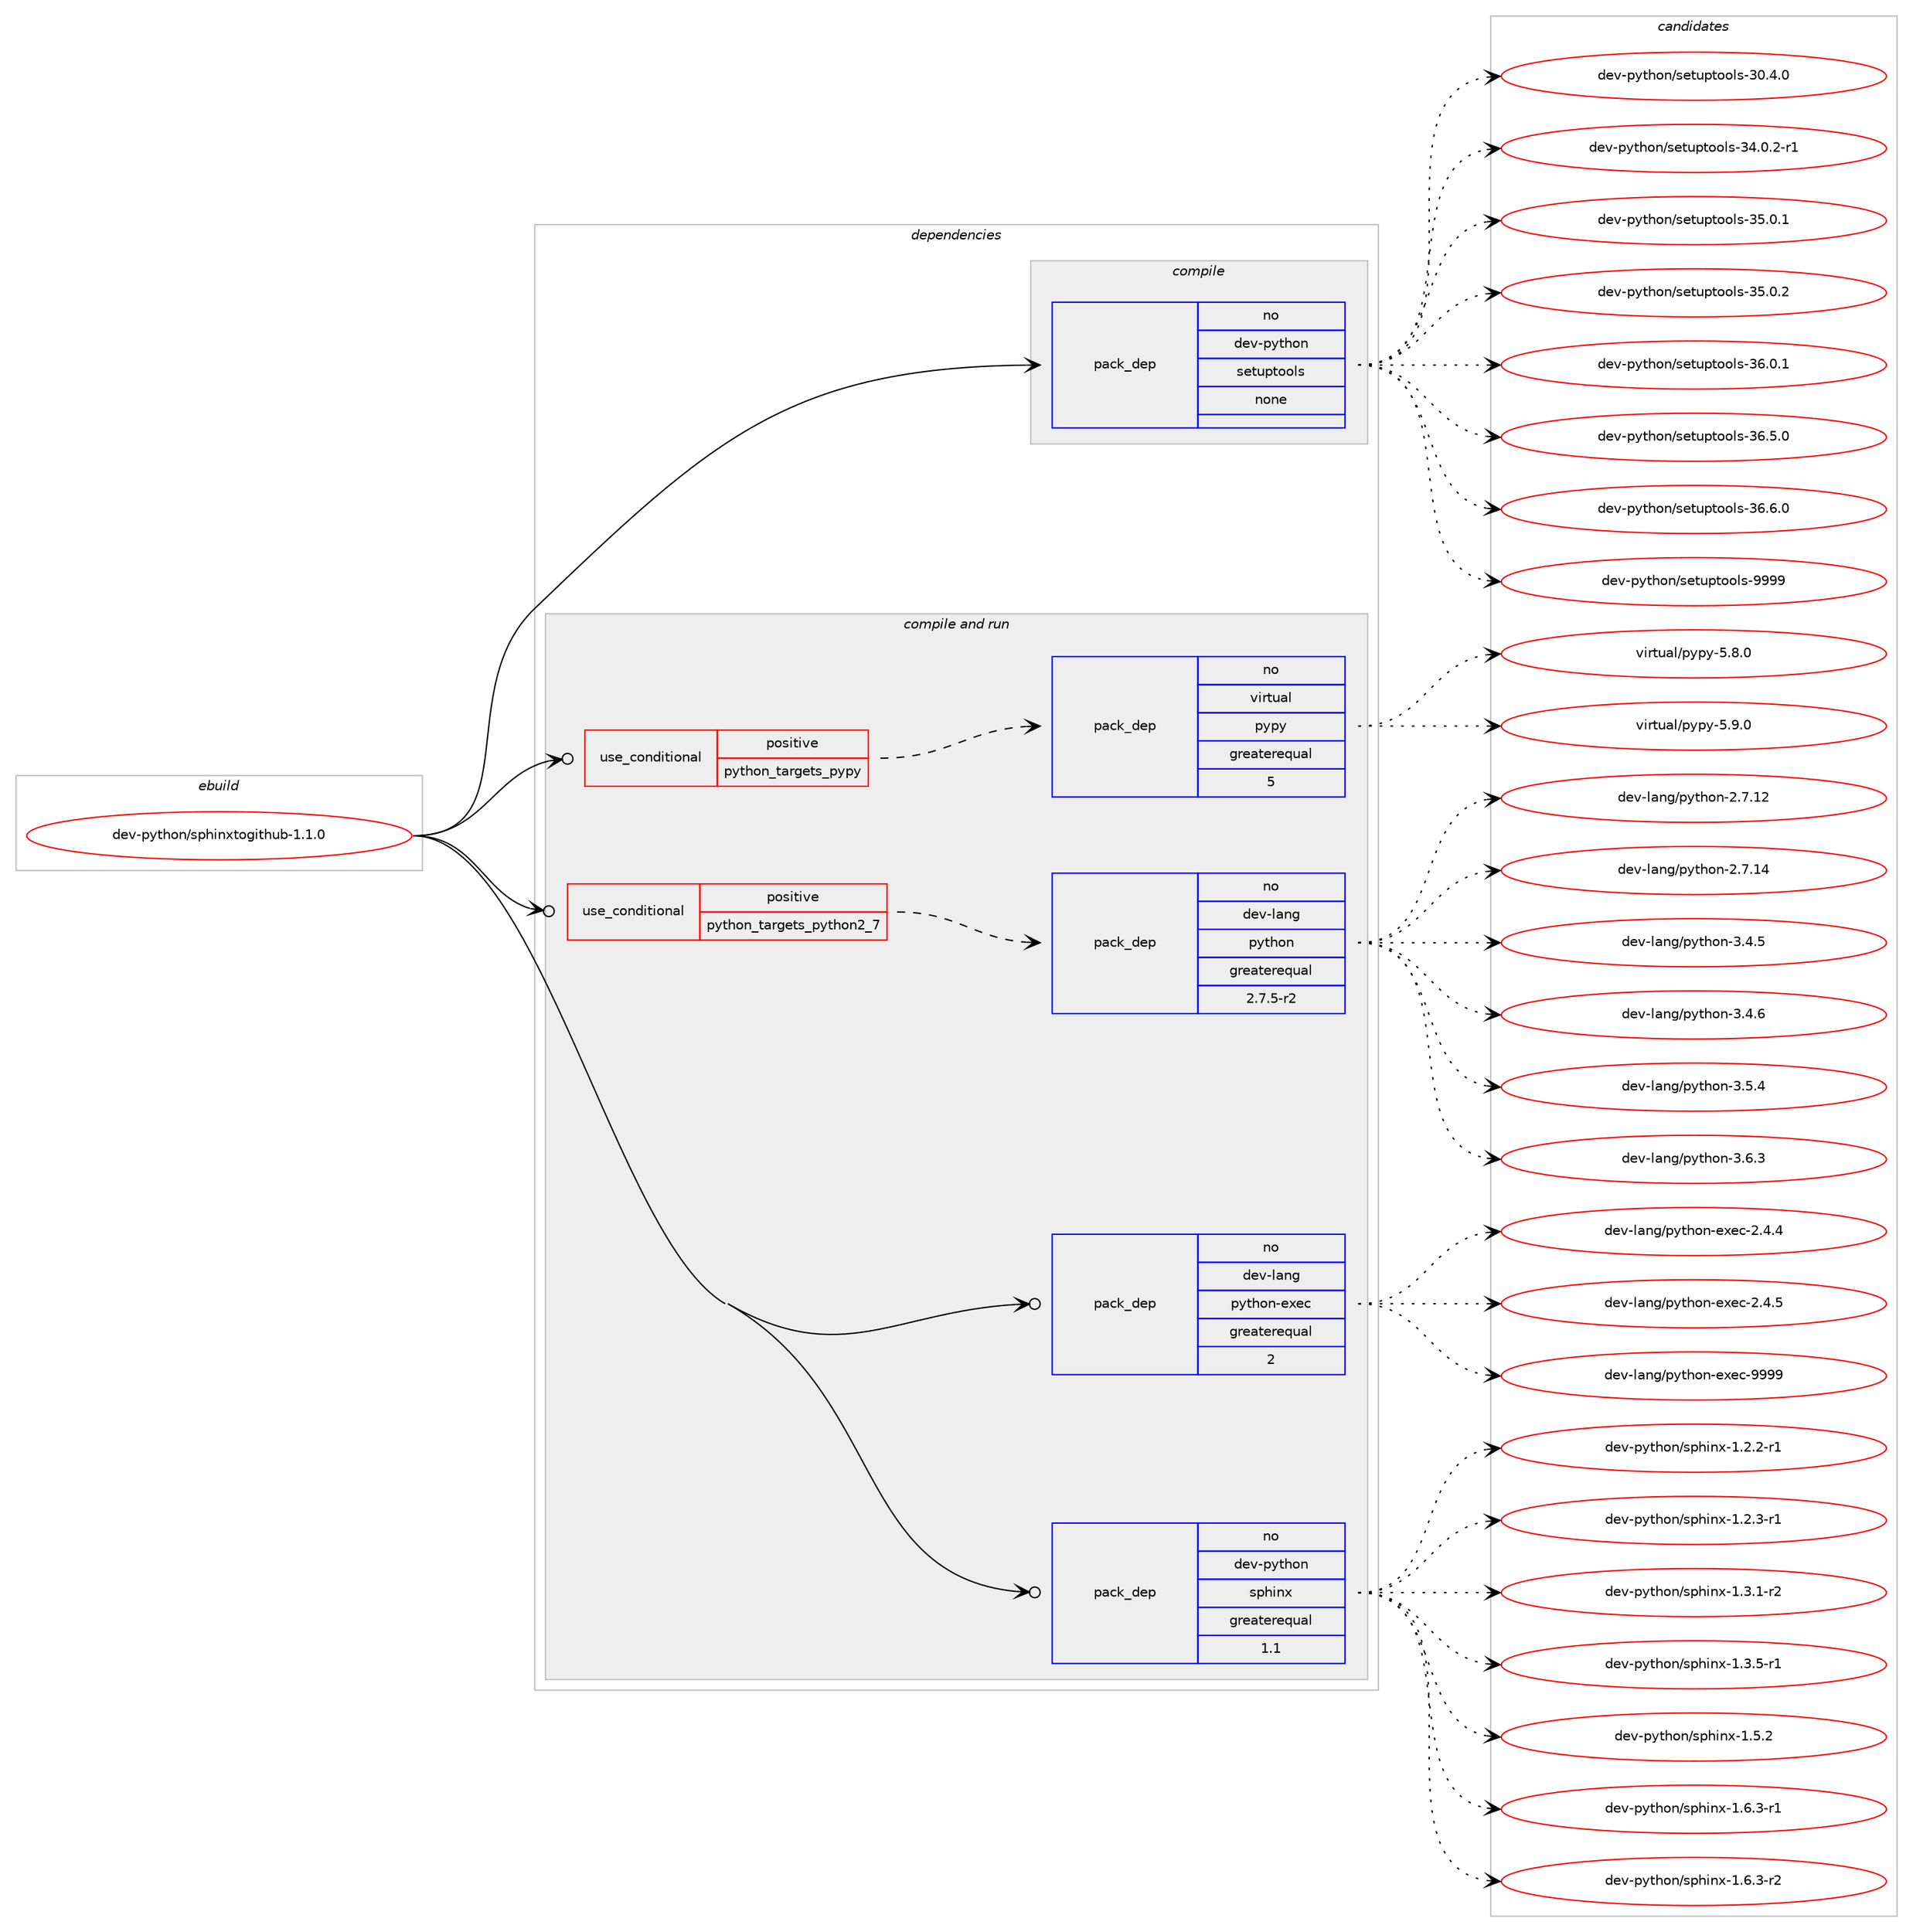 digraph prolog {

# *************
# Graph options
# *************

newrank=true;
concentrate=true;
compound=true;
graph [rankdir=LR,fontname=Helvetica,fontsize=10,ranksep=1.5];#, ranksep=2.5, nodesep=0.2];
edge  [arrowhead=vee];
node  [fontname=Helvetica,fontsize=10];

# **********
# The ebuild
# **********

subgraph cluster_leftcol {
color=gray;
rank=same;
label=<<i>ebuild</i>>;
id [label="dev-python/sphinxtogithub-1.1.0", color=red, width=4, href="../dev-python/sphinxtogithub-1.1.0.svg"];
}

# ****************
# The dependencies
# ****************

subgraph cluster_midcol {
color=gray;
label=<<i>dependencies</i>>;
subgraph cluster_compile {
fillcolor="#eeeeee";
style=filled;
label=<<i>compile</i>>;
subgraph pack142589 {
dependency188666 [label=<<TABLE BORDER="0" CELLBORDER="1" CELLSPACING="0" CELLPADDING="4" WIDTH="220"><TR><TD ROWSPAN="6" CELLPADDING="30">pack_dep</TD></TR><TR><TD WIDTH="110">no</TD></TR><TR><TD>dev-python</TD></TR><TR><TD>setuptools</TD></TR><TR><TD>none</TD></TR><TR><TD></TD></TR></TABLE>>, shape=none, color=blue];
}
id:e -> dependency188666:w [weight=20,style="solid",arrowhead="vee"];
}
subgraph cluster_compileandrun {
fillcolor="#eeeeee";
style=filled;
label=<<i>compile and run</i>>;
subgraph cond42122 {
dependency188667 [label=<<TABLE BORDER="0" CELLBORDER="1" CELLSPACING="0" CELLPADDING="4"><TR><TD ROWSPAN="3" CELLPADDING="10">use_conditional</TD></TR><TR><TD>positive</TD></TR><TR><TD>python_targets_pypy</TD></TR></TABLE>>, shape=none, color=red];
subgraph pack142590 {
dependency188668 [label=<<TABLE BORDER="0" CELLBORDER="1" CELLSPACING="0" CELLPADDING="4" WIDTH="220"><TR><TD ROWSPAN="6" CELLPADDING="30">pack_dep</TD></TR><TR><TD WIDTH="110">no</TD></TR><TR><TD>virtual</TD></TR><TR><TD>pypy</TD></TR><TR><TD>greaterequal</TD></TR><TR><TD>5</TD></TR></TABLE>>, shape=none, color=blue];
}
dependency188667:e -> dependency188668:w [weight=20,style="dashed",arrowhead="vee"];
}
id:e -> dependency188667:w [weight=20,style="solid",arrowhead="odotvee"];
subgraph cond42123 {
dependency188669 [label=<<TABLE BORDER="0" CELLBORDER="1" CELLSPACING="0" CELLPADDING="4"><TR><TD ROWSPAN="3" CELLPADDING="10">use_conditional</TD></TR><TR><TD>positive</TD></TR><TR><TD>python_targets_python2_7</TD></TR></TABLE>>, shape=none, color=red];
subgraph pack142591 {
dependency188670 [label=<<TABLE BORDER="0" CELLBORDER="1" CELLSPACING="0" CELLPADDING="4" WIDTH="220"><TR><TD ROWSPAN="6" CELLPADDING="30">pack_dep</TD></TR><TR><TD WIDTH="110">no</TD></TR><TR><TD>dev-lang</TD></TR><TR><TD>python</TD></TR><TR><TD>greaterequal</TD></TR><TR><TD>2.7.5-r2</TD></TR></TABLE>>, shape=none, color=blue];
}
dependency188669:e -> dependency188670:w [weight=20,style="dashed",arrowhead="vee"];
}
id:e -> dependency188669:w [weight=20,style="solid",arrowhead="odotvee"];
subgraph pack142592 {
dependency188671 [label=<<TABLE BORDER="0" CELLBORDER="1" CELLSPACING="0" CELLPADDING="4" WIDTH="220"><TR><TD ROWSPAN="6" CELLPADDING="30">pack_dep</TD></TR><TR><TD WIDTH="110">no</TD></TR><TR><TD>dev-lang</TD></TR><TR><TD>python-exec</TD></TR><TR><TD>greaterequal</TD></TR><TR><TD>2</TD></TR></TABLE>>, shape=none, color=blue];
}
id:e -> dependency188671:w [weight=20,style="solid",arrowhead="odotvee"];
subgraph pack142593 {
dependency188672 [label=<<TABLE BORDER="0" CELLBORDER="1" CELLSPACING="0" CELLPADDING="4" WIDTH="220"><TR><TD ROWSPAN="6" CELLPADDING="30">pack_dep</TD></TR><TR><TD WIDTH="110">no</TD></TR><TR><TD>dev-python</TD></TR><TR><TD>sphinx</TD></TR><TR><TD>greaterequal</TD></TR><TR><TD>1.1</TD></TR></TABLE>>, shape=none, color=blue];
}
id:e -> dependency188672:w [weight=20,style="solid",arrowhead="odotvee"];
}
subgraph cluster_run {
fillcolor="#eeeeee";
style=filled;
label=<<i>run</i>>;
}
}

# **************
# The candidates
# **************

subgraph cluster_choices {
rank=same;
color=gray;
label=<<i>candidates</i>>;

subgraph choice142589 {
color=black;
nodesep=1;
choice100101118451121211161041111104711510111611711211611111110811545514846524648 [label="dev-python/setuptools-30.4.0", color=red, width=4,href="../dev-python/setuptools-30.4.0.svg"];
choice1001011184511212111610411111047115101116117112116111111108115455152464846504511449 [label="dev-python/setuptools-34.0.2-r1", color=red, width=4,href="../dev-python/setuptools-34.0.2-r1.svg"];
choice100101118451121211161041111104711510111611711211611111110811545515346484649 [label="dev-python/setuptools-35.0.1", color=red, width=4,href="../dev-python/setuptools-35.0.1.svg"];
choice100101118451121211161041111104711510111611711211611111110811545515346484650 [label="dev-python/setuptools-35.0.2", color=red, width=4,href="../dev-python/setuptools-35.0.2.svg"];
choice100101118451121211161041111104711510111611711211611111110811545515446484649 [label="dev-python/setuptools-36.0.1", color=red, width=4,href="../dev-python/setuptools-36.0.1.svg"];
choice100101118451121211161041111104711510111611711211611111110811545515446534648 [label="dev-python/setuptools-36.5.0", color=red, width=4,href="../dev-python/setuptools-36.5.0.svg"];
choice100101118451121211161041111104711510111611711211611111110811545515446544648 [label="dev-python/setuptools-36.6.0", color=red, width=4,href="../dev-python/setuptools-36.6.0.svg"];
choice10010111845112121116104111110471151011161171121161111111081154557575757 [label="dev-python/setuptools-9999", color=red, width=4,href="../dev-python/setuptools-9999.svg"];
dependency188666:e -> choice100101118451121211161041111104711510111611711211611111110811545514846524648:w [style=dotted,weight="100"];
dependency188666:e -> choice1001011184511212111610411111047115101116117112116111111108115455152464846504511449:w [style=dotted,weight="100"];
dependency188666:e -> choice100101118451121211161041111104711510111611711211611111110811545515346484649:w [style=dotted,weight="100"];
dependency188666:e -> choice100101118451121211161041111104711510111611711211611111110811545515346484650:w [style=dotted,weight="100"];
dependency188666:e -> choice100101118451121211161041111104711510111611711211611111110811545515446484649:w [style=dotted,weight="100"];
dependency188666:e -> choice100101118451121211161041111104711510111611711211611111110811545515446534648:w [style=dotted,weight="100"];
dependency188666:e -> choice100101118451121211161041111104711510111611711211611111110811545515446544648:w [style=dotted,weight="100"];
dependency188666:e -> choice10010111845112121116104111110471151011161171121161111111081154557575757:w [style=dotted,weight="100"];
}
subgraph choice142590 {
color=black;
nodesep=1;
choice1181051141161179710847112121112121455346564648 [label="virtual/pypy-5.8.0", color=red, width=4,href="../virtual/pypy-5.8.0.svg"];
choice1181051141161179710847112121112121455346574648 [label="virtual/pypy-5.9.0", color=red, width=4,href="../virtual/pypy-5.9.0.svg"];
dependency188668:e -> choice1181051141161179710847112121112121455346564648:w [style=dotted,weight="100"];
dependency188668:e -> choice1181051141161179710847112121112121455346574648:w [style=dotted,weight="100"];
}
subgraph choice142591 {
color=black;
nodesep=1;
choice10010111845108971101034711212111610411111045504655464950 [label="dev-lang/python-2.7.12", color=red, width=4,href="../dev-lang/python-2.7.12.svg"];
choice10010111845108971101034711212111610411111045504655464952 [label="dev-lang/python-2.7.14", color=red, width=4,href="../dev-lang/python-2.7.14.svg"];
choice100101118451089711010347112121116104111110455146524653 [label="dev-lang/python-3.4.5", color=red, width=4,href="../dev-lang/python-3.4.5.svg"];
choice100101118451089711010347112121116104111110455146524654 [label="dev-lang/python-3.4.6", color=red, width=4,href="../dev-lang/python-3.4.6.svg"];
choice100101118451089711010347112121116104111110455146534652 [label="dev-lang/python-3.5.4", color=red, width=4,href="../dev-lang/python-3.5.4.svg"];
choice100101118451089711010347112121116104111110455146544651 [label="dev-lang/python-3.6.3", color=red, width=4,href="../dev-lang/python-3.6.3.svg"];
dependency188670:e -> choice10010111845108971101034711212111610411111045504655464950:w [style=dotted,weight="100"];
dependency188670:e -> choice10010111845108971101034711212111610411111045504655464952:w [style=dotted,weight="100"];
dependency188670:e -> choice100101118451089711010347112121116104111110455146524653:w [style=dotted,weight="100"];
dependency188670:e -> choice100101118451089711010347112121116104111110455146524654:w [style=dotted,weight="100"];
dependency188670:e -> choice100101118451089711010347112121116104111110455146534652:w [style=dotted,weight="100"];
dependency188670:e -> choice100101118451089711010347112121116104111110455146544651:w [style=dotted,weight="100"];
}
subgraph choice142592 {
color=black;
nodesep=1;
choice1001011184510897110103471121211161041111104510112010199455046524652 [label="dev-lang/python-exec-2.4.4", color=red, width=4,href="../dev-lang/python-exec-2.4.4.svg"];
choice1001011184510897110103471121211161041111104510112010199455046524653 [label="dev-lang/python-exec-2.4.5", color=red, width=4,href="../dev-lang/python-exec-2.4.5.svg"];
choice10010111845108971101034711212111610411111045101120101994557575757 [label="dev-lang/python-exec-9999", color=red, width=4,href="../dev-lang/python-exec-9999.svg"];
dependency188671:e -> choice1001011184510897110103471121211161041111104510112010199455046524652:w [style=dotted,weight="100"];
dependency188671:e -> choice1001011184510897110103471121211161041111104510112010199455046524653:w [style=dotted,weight="100"];
dependency188671:e -> choice10010111845108971101034711212111610411111045101120101994557575757:w [style=dotted,weight="100"];
}
subgraph choice142593 {
color=black;
nodesep=1;
choice10010111845112121116104111110471151121041051101204549465046504511449 [label="dev-python/sphinx-1.2.2-r1", color=red, width=4,href="../dev-python/sphinx-1.2.2-r1.svg"];
choice10010111845112121116104111110471151121041051101204549465046514511449 [label="dev-python/sphinx-1.2.3-r1", color=red, width=4,href="../dev-python/sphinx-1.2.3-r1.svg"];
choice10010111845112121116104111110471151121041051101204549465146494511450 [label="dev-python/sphinx-1.3.1-r2", color=red, width=4,href="../dev-python/sphinx-1.3.1-r2.svg"];
choice10010111845112121116104111110471151121041051101204549465146534511449 [label="dev-python/sphinx-1.3.5-r1", color=red, width=4,href="../dev-python/sphinx-1.3.5-r1.svg"];
choice1001011184511212111610411111047115112104105110120454946534650 [label="dev-python/sphinx-1.5.2", color=red, width=4,href="../dev-python/sphinx-1.5.2.svg"];
choice10010111845112121116104111110471151121041051101204549465446514511449 [label="dev-python/sphinx-1.6.3-r1", color=red, width=4,href="../dev-python/sphinx-1.6.3-r1.svg"];
choice10010111845112121116104111110471151121041051101204549465446514511450 [label="dev-python/sphinx-1.6.3-r2", color=red, width=4,href="../dev-python/sphinx-1.6.3-r2.svg"];
dependency188672:e -> choice10010111845112121116104111110471151121041051101204549465046504511449:w [style=dotted,weight="100"];
dependency188672:e -> choice10010111845112121116104111110471151121041051101204549465046514511449:w [style=dotted,weight="100"];
dependency188672:e -> choice10010111845112121116104111110471151121041051101204549465146494511450:w [style=dotted,weight="100"];
dependency188672:e -> choice10010111845112121116104111110471151121041051101204549465146534511449:w [style=dotted,weight="100"];
dependency188672:e -> choice1001011184511212111610411111047115112104105110120454946534650:w [style=dotted,weight="100"];
dependency188672:e -> choice10010111845112121116104111110471151121041051101204549465446514511449:w [style=dotted,weight="100"];
dependency188672:e -> choice10010111845112121116104111110471151121041051101204549465446514511450:w [style=dotted,weight="100"];
}
}

}
